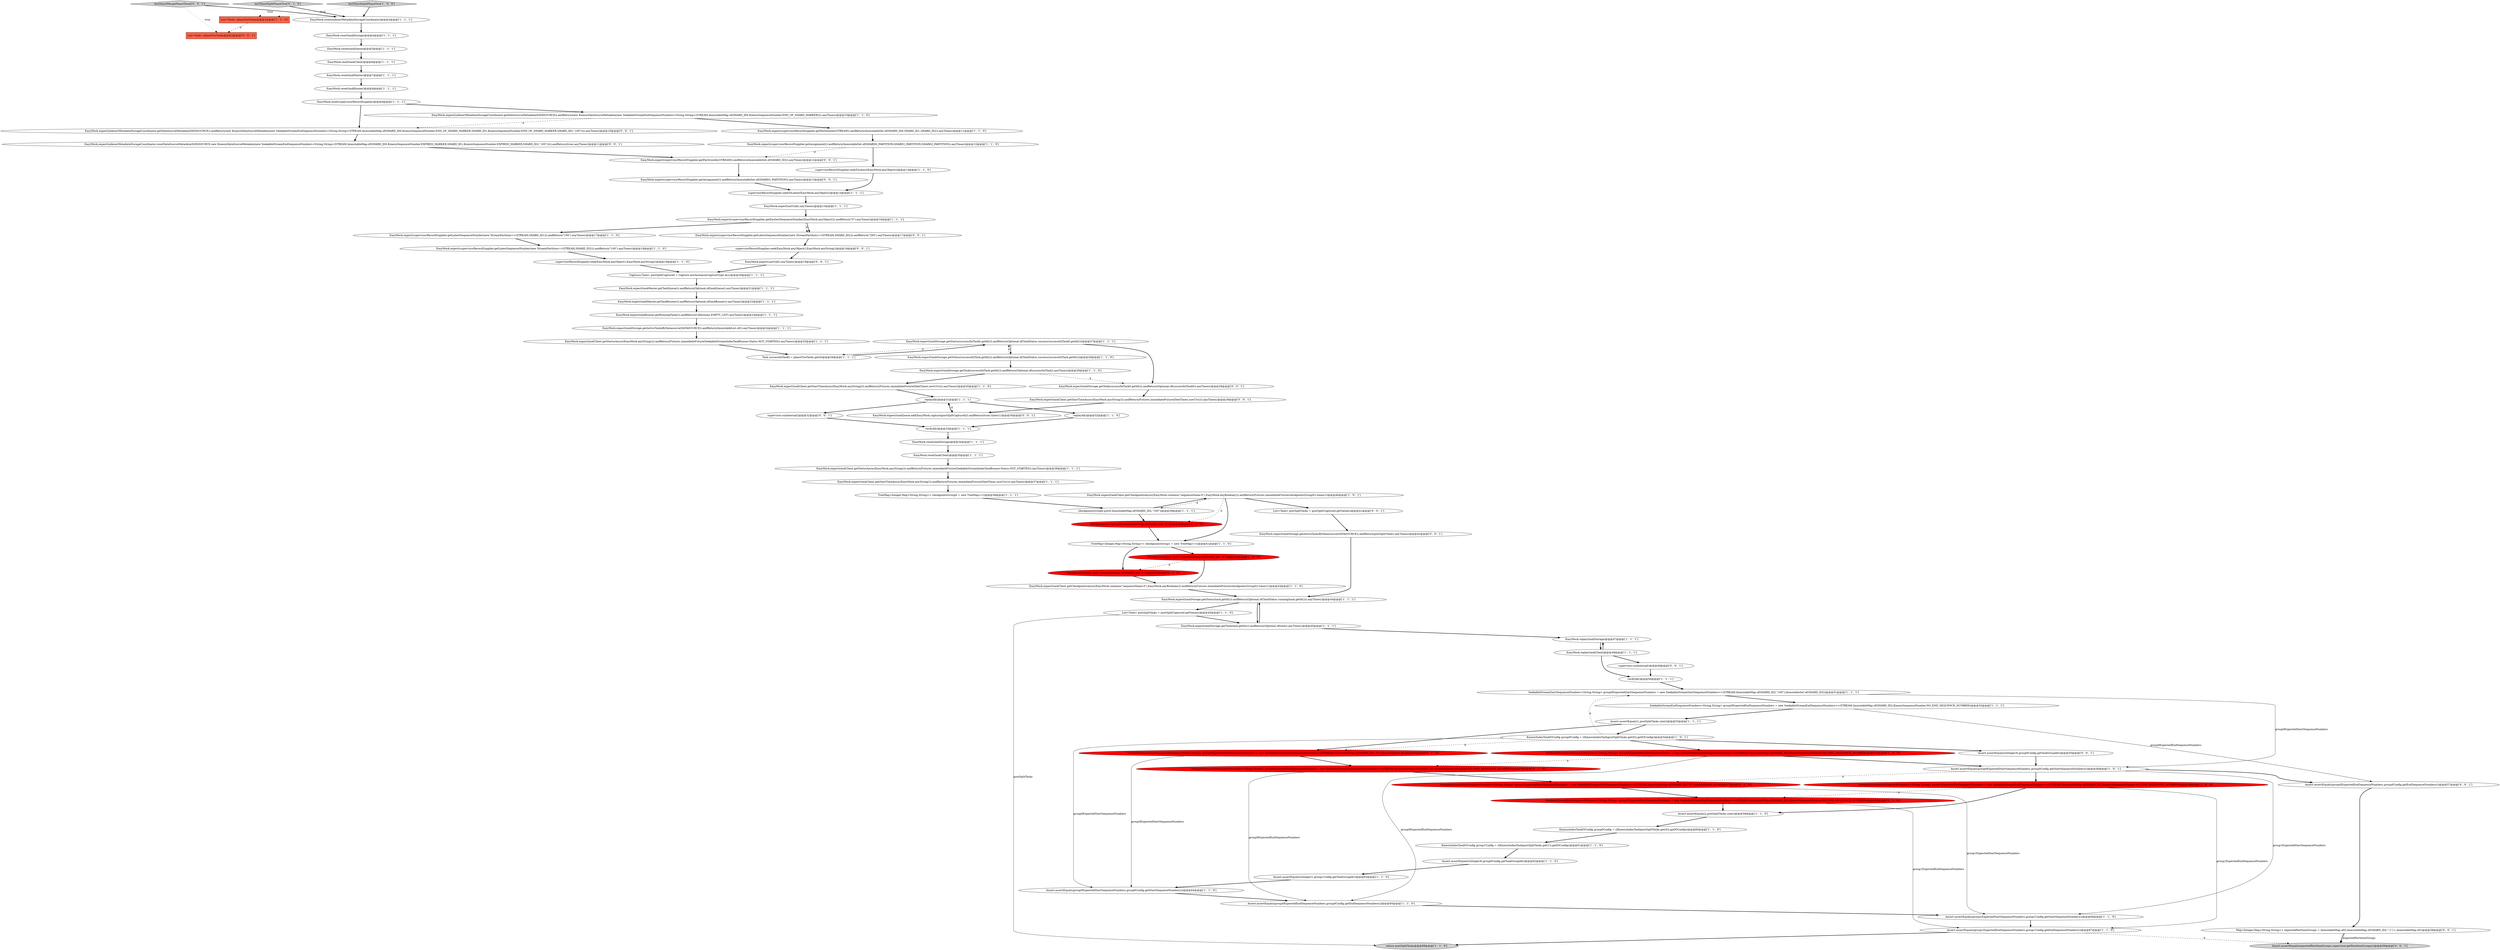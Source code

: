 digraph {
90 [style = filled, label = "EasyMock.expect(taskStorage.getActiveTasksByDatasource(DATASOURCE)).andReturn(postSplitTasks).anyTimes()@@@42@@@['0', '0', '1']", fillcolor = white, shape = ellipse image = "AAA0AAABBB3BBB"];
46 [style = filled, label = "List<Task> postSplitTasks = postSplitCaptured.getValues()@@@45@@@['1', '1', '0']", fillcolor = white, shape = ellipse image = "AAA0AAABBB1BBB"];
45 [style = filled, label = "EasyMock.expect(taskClient.getCheckpointsAsync(EasyMock.contains(\"sequenceName-0\"),EasyMock.anyBoolean())).andReturn(Futures.immediateFuture(checkpointsGroup0)).times(1)@@@40@@@['1', '0', '1']", fillcolor = white, shape = ellipse image = "AAA0AAABBB1BBB"];
54 [style = filled, label = "EasyMock.expect(taskMaster.getTaskRunner()).andReturn(Optional.of(taskRunner)).anyTimes()@@@22@@@['1', '1', '1']", fillcolor = white, shape = ellipse image = "AAA0AAABBB1BBB"];
20 [style = filled, label = "EasyMock.expect(taskClient.getStatusAsync(EasyMock.anyString())).andReturn(Futures.immediateFuture(SeekableStreamIndexTaskRunner.Status.NOT_STARTED)).anyTimes()@@@25@@@['1', '1', '1']", fillcolor = white, shape = ellipse image = "AAA0AAABBB1BBB"];
78 [style = filled, label = "EasyMock.expect(supervisorRecordSupplier.getAssignment()).andReturn(ImmutableSet.of(SHARD2_PARTITION)).anyTimes()@@@13@@@['0', '0', '1']", fillcolor = white, shape = ellipse image = "AAA0AAABBB3BBB"];
69 [style = filled, label = "SeekableStreamStartSequenceNumbers<String,String> group0ExpectedStartSequenceNumbers = new SeekableStreamStartSequenceNumbers<>(STREAM,ImmutableMap.of(SHARD_ID1,\"0\"),ImmutableSet.of())@@@55@@@['0', '1', '0']", fillcolor = red, shape = ellipse image = "AAA1AAABBB2BBB"];
17 [style = filled, label = "supervisorRecordSupplier.seekToLatest(EasyMock.anyObject())@@@13@@@['1', '1', '0']", fillcolor = white, shape = ellipse image = "AAA0AAABBB1BBB"];
65 [style = filled, label = "Assert.assertEquals(1,postSplitTasks.size())@@@53@@@['1', '1', '1']", fillcolor = white, shape = ellipse image = "AAA0AAABBB1BBB"];
23 [style = filled, label = "Assert.assertEquals(2,postSplitTasks.size())@@@59@@@['1', '1', '0']", fillcolor = white, shape = ellipse image = "AAA0AAABBB1BBB"];
10 [style = filled, label = "return postSplitTasks@@@68@@@['1', '1', '0']", fillcolor = lightgray, shape = ellipse image = "AAA0AAABBB1BBB"];
24 [style = filled, label = "EasyMock.expect(supervisorRecordSupplier.getEarliestSequenceNumber(EasyMock.anyObject())).andReturn(\"0\").anyTimes()@@@16@@@['1', '1', '1']", fillcolor = white, shape = ellipse image = "AAA0AAABBB1BBB"];
41 [style = filled, label = "EasyMock.reset(taskClient)@@@6@@@['1', '1', '1']", fillcolor = white, shape = ellipse image = "AAA0AAABBB1BBB"];
28 [style = filled, label = "Assert.assertEquals((Integer)1,group1Config.getTaskGroupId())@@@63@@@['1', '1', '0']", fillcolor = white, shape = ellipse image = "AAA0AAABBB1BBB"];
44 [style = filled, label = "EasyMock.expect(supervisorRecordSupplier.getLatestSequenceNumber(new StreamPartition<>(STREAM,SHARD_ID1))).andReturn(\"100\").anyTimes()@@@17@@@['1', '1', '0']", fillcolor = white, shape = ellipse image = "AAA0AAABBB1BBB"];
64 [style = filled, label = "EasyMock.expect(taskClient.getCheckpointsAsync(EasyMock.contains(\"sequenceName-0\"),EasyMock.anyBoolean())).andReturn(Futures.immediateFuture(checkpointsGroup0)).times(1)@@@43@@@['1', '1', '0']", fillcolor = white, shape = ellipse image = "AAA0AAABBB1BBB"];
34 [style = filled, label = "EasyMock.reset(taskQueue)@@@5@@@['1', '1', '1']", fillcolor = white, shape = ellipse image = "AAA0AAABBB1BBB"];
33 [style = filled, label = "EasyMock.expect(taskMaster.getTaskQueue()).andReturn(Optional.of(taskQueue)).anyTimes()@@@21@@@['1', '1', '1']", fillcolor = white, shape = ellipse image = "AAA0AAABBB1BBB"];
61 [style = filled, label = "EasyMock.reset(taskClient)@@@35@@@['1', '1', '1']", fillcolor = white, shape = ellipse image = "AAA0AAABBB1BBB"];
11 [style = filled, label = "EasyMock.reset(taskStorage)@@@4@@@['1', '1', '1']", fillcolor = white, shape = ellipse image = "AAA0AAABBB1BBB"];
0 [style = filled, label = "checkpointsGroup0.put(0,ImmutableMap.of(SHARD_ID2,\"100\"))@@@39@@@['1', '1', '1']", fillcolor = white, shape = ellipse image = "AAA0AAABBB1BBB"];
50 [style = filled, label = "TreeMap<Integer,Map<String,String>> checkpointsGroup1 = new TreeMap<>()@@@41@@@['1', '1', '0']", fillcolor = white, shape = ellipse image = "AAA0AAABBB1BBB"];
22 [style = filled, label = "Assert.assertEquals(group1ExpectedEndSequenceNumbers,group1Config.getEndSequenceNumbers())@@@67@@@['1', '1', '0']", fillcolor = white, shape = ellipse image = "AAA0AAABBB1BBB"];
84 [style = filled, label = "List<Task> postSplitTasks = postSplitCaptured.getValues()@@@41@@@['0', '0', '1']", fillcolor = white, shape = ellipse image = "AAA0AAABBB3BBB"];
35 [style = filled, label = "EasyMock.expect(supervisorRecordSupplier.getLatestSequenceNumber(new StreamPartition<>(STREAM,SHARD_ID2))).andReturn(\"100\").anyTimes()@@@18@@@['1', '1', '0']", fillcolor = white, shape = ellipse image = "AAA0AAABBB1BBB"];
59 [style = filled, label = "KinesisIndexTaskIOConfig group0Config = ((KinesisIndexTask)postSplitTasks.get(0)).getIOConfig()@@@60@@@['1', '1', '0']", fillcolor = white, shape = ellipse image = "AAA0AAABBB1BBB"];
89 [style = filled, label = "Assert.assertEquals((Integer)0,group0Config.getTaskGroupId())@@@55@@@['0', '0', '1']", fillcolor = white, shape = ellipse image = "AAA0AAABBB3BBB"];
86 [style = filled, label = "EasyMock.expect(indexerMetadataStorageCoordinator.getDataSourceMetadata(DATASOURCE)).andReturn(new KinesisDataSourceMetadata(new SeekableStreamEndSequenceNumbers<String,String>(STREAM,ImmutableMap.of(SHARD_ID0,KinesisSequenceNumber.END_OF_SHARD_MARKER,SHARD_ID1,KinesisSequenceNumber.END_OF_SHARD_MARKER,SHARD_ID2,\"100\")))).anyTimes()@@@10@@@['0', '0', '1']", fillcolor = white, shape = ellipse image = "AAA0AAABBB3BBB"];
14 [style = filled, label = "SeekableStreamEndSequenceNumbers<String,String> group1ExpectedEndSequenceNumbers = new SeekableStreamEndSequenceNumbers<>(STREAM,ImmutableMap.of(SHARD_ID1,KinesisSequenceNumber.NO_END_SEQUENCE_NUMBER))@@@58@@@['1', '0', '0']", fillcolor = red, shape = ellipse image = "AAA1AAABBB1BBB"];
19 [style = filled, label = "replayAll()@@@31@@@['1', '1', '1']", fillcolor = white, shape = ellipse image = "AAA0AAABBB1BBB"];
9 [style = filled, label = "EasyMock.expect(taskClient.getStartTimeAsync(EasyMock.anyString())).andReturn(Futures.immediateFuture(DateTimes.nowUtc())).anyTimes()@@@30@@@['1', '1', '0']", fillcolor = white, shape = ellipse image = "AAA0AAABBB1BBB"];
47 [style = filled, label = "verifyAll()@@@50@@@['1', '1', '1']", fillcolor = white, shape = ellipse image = "AAA0AAABBB1BBB"];
53 [style = filled, label = "EasyMock.replay(taskClient)@@@48@@@['1', '1', '1']", fillcolor = white, shape = ellipse image = "AAA0AAABBB1BBB"];
87 [style = filled, label = "EasyMock.expectLastCall().anyTimes()@@@19@@@['0', '0', '1']", fillcolor = white, shape = ellipse image = "AAA0AAABBB3BBB"];
62 [style = filled, label = "EasyMock.expect(supervisorRecordSupplier.getAssignment()).andReturn(ImmutableSet.of(SHARD0_PARTITION,SHARD1_PARTITION,SHARD2_PARTITION)).anyTimes()@@@12@@@['1', '1', '0']", fillcolor = white, shape = ellipse image = "AAA0AAABBB1BBB"];
4 [style = filled, label = "EasyMock.reset(taskMaster)@@@7@@@['1', '1', '1']", fillcolor = white, shape = ellipse image = "AAA0AAABBB1BBB"];
8 [style = filled, label = "Assert.assertEquals(group0ExpectedEndSequenceNumbers,group0Config.getEndSequenceNumbers())@@@65@@@['1', '1', '0']", fillcolor = white, shape = ellipse image = "AAA0AAABBB1BBB"];
32 [style = filled, label = "EasyMock.expect(taskStorage.getActiveTasksByDatasource(DATASOURCE)).andReturn(ImmutableList.of()).anyTimes()@@@24@@@['1', '1', '1']", fillcolor = white, shape = ellipse image = "AAA0AAABBB1BBB"];
79 [style = filled, label = "Map<Integer,Map<String,String>> expectedPartitionGroups = ImmutableMap.of(0,ImmutableMap.of(SHARD_ID2,\"-1\"),1,ImmutableMap.of())@@@58@@@['0', '0', '1']", fillcolor = white, shape = ellipse image = "AAA0AAABBB3BBB"];
1 [style = filled, label = "supervisorRecordSupplier.seek(EasyMock.anyObject(),EasyMock.anyString())@@@19@@@['1', '1', '0']", fillcolor = white, shape = ellipse image = "AAA0AAABBB1BBB"];
68 [style = filled, label = "SeekableStreamEndSequenceNumbers<String,String> group1ExpectedEndSequenceNumbers = new SeekableStreamEndSequenceNumbers<>(STREAM,ImmutableMap.of(SHARD_ID2,KinesisSequenceNumber.NO_END_SEQUENCE_NUMBER))@@@58@@@['0', '1', '0']", fillcolor = red, shape = ellipse image = "AAA1AAABBB2BBB"];
36 [style = filled, label = "SeekableStreamEndSequenceNumbers<String,String> group0ExpectedEndSequenceNumbers = new SeekableStreamEndSequenceNumbers<>(STREAM,ImmutableMap.of(SHARD_ID2,KinesisSequenceNumber.NO_END_SEQUENCE_NUMBER))@@@52@@@['1', '1', '1']", fillcolor = white, shape = ellipse image = "AAA0AAABBB1BBB"];
91 [style = filled, label = "supervisor.runInternal()@@@49@@@['0', '0', '1']", fillcolor = white, shape = ellipse image = "AAA0AAABBB3BBB"];
49 [style = filled, label = "EasyMock.expect(taskRunner.getRunningTasks()).andReturn(Collections.EMPTY_LIST).anyTimes()@@@23@@@['1', '1', '1']", fillcolor = white, shape = ellipse image = "AAA0AAABBB1BBB"];
67 [style = filled, label = "checkpointsGroup1.put(1,ImmutableMap.of(SHARD_ID2,\"0\"))@@@42@@@['0', '1', '0']", fillcolor = red, shape = ellipse image = "AAA1AAABBB2BBB"];
18 [style = filled, label = "EasyMock.expect(taskStorage.getStatus(successfulTask.getId())).andReturn(Optional.of(TaskStatus.success(successfulTask.getId())))@@@28@@@['1', '1', '0']", fillcolor = white, shape = ellipse image = "AAA0AAABBB1BBB"];
56 [style = filled, label = "checkpointsGroup1.put(1,ImmutableMap.of(SHARD_ID1,\"0\"))@@@42@@@['1', '0', '0']", fillcolor = red, shape = ellipse image = "AAA1AAABBB1BBB"];
39 [style = filled, label = "KinesisIndexTaskIOConfig group0Config = ((KinesisIndexTask)postSplitTasks.get(0)).getIOConfig()@@@54@@@['1', '0', '1']", fillcolor = white, shape = ellipse image = "AAA0AAABBB1BBB"];
40 [style = filled, label = "EasyMock.expect(taskStorage.getTask(task.getId())).andReturn(Optional.of(task)).anyTimes()@@@45@@@['1', '1', '1']", fillcolor = white, shape = ellipse image = "AAA0AAABBB1BBB"];
51 [style = filled, label = "EasyMock.expect(taskStorage.getStatus(task.getId())).andReturn(Optional.of(TaskStatus.running(task.getId()))).anyTimes()@@@44@@@['1', '1', '1']", fillcolor = white, shape = ellipse image = "AAA0AAABBB1BBB"];
77 [style = filled, label = "EasyMock.expect(indexerMetadataStorageCoordinator.resetDataSourceMetadata(DATASOURCE,new KinesisDataSourceMetadata(new SeekableStreamEndSequenceNumbers<String,String>(STREAM,ImmutableMap.of(SHARD_ID0,KinesisSequenceNumber.EXPIRED_MARKER,SHARD_ID1,KinesisSequenceNumber.EXPIRED_MARKER,SHARD_ID2,\"100\"))))).andReturn(true).anyTimes()@@@11@@@['0', '0', '1']", fillcolor = white, shape = ellipse image = "AAA0AAABBB3BBB"];
38 [style = filled, label = "Task successfulTask0 = phaseTwoTasks.get(0)@@@26@@@['1', '1', '1']", fillcolor = white, shape = ellipse image = "AAA0AAABBB1BBB"];
21 [style = filled, label = "EasyMock.expect(taskStorage.getStatus(successfulTask0.getId())).andReturn(Optional.of(TaskStatus.success(successfulTask0.getId())))@@@27@@@['1', '1', '1']", fillcolor = white, shape = ellipse image = "AAA0AAABBB1BBB"];
42 [style = filled, label = "replayAll()@@@32@@@['1', '1', '0']", fillcolor = white, shape = ellipse image = "AAA0AAABBB1BBB"];
25 [style = filled, label = "EasyMock.expect(taskClient.getStartTimeAsync(EasyMock.anyString())).andReturn(Futures.immediateFuture(DateTimes.nowUtc())).anyTimes()@@@37@@@['1', '1', '1']", fillcolor = white, shape = ellipse image = "AAA0AAABBB1BBB"];
43 [style = filled, label = "EasyMock.expect(taskClient.getStatusAsync(EasyMock.anyString())).andReturn(Futures.immediateFuture(SeekableStreamIndexTaskRunner.Status.NOT_STARTED)).anyTimes()@@@36@@@['1', '1', '1']", fillcolor = white, shape = ellipse image = "AAA0AAABBB1BBB"];
58 [style = filled, label = "Assert.assertEquals((Integer)0,group0Config.getTaskGroupId())@@@62@@@['1', '1', '0']", fillcolor = white, shape = ellipse image = "AAA0AAABBB1BBB"];
72 [style = filled, label = "checkpointsGroup0.put(0,ImmutableMap.of(SHARD_ID1,\"0\"))@@@40@@@['0', '1', '0']", fillcolor = red, shape = ellipse image = "AAA1AAABBB2BBB"];
7 [style = filled, label = "Assert.assertEquals(group0ExpectedStartSequenceNumbers,group0Config.getStartSequenceNumbers())@@@64@@@['1', '1', '0']", fillcolor = white, shape = ellipse image = "AAA0AAABBB1BBB"];
52 [style = filled, label = "EasyMock.expectLastCall().anyTimes()@@@15@@@['1', '1', '1']", fillcolor = white, shape = ellipse image = "AAA0AAABBB1BBB"];
76 [style = filled, label = "supervisor.runInternal()@@@32@@@['0', '0', '1']", fillcolor = white, shape = ellipse image = "AAA0AAABBB3BBB"];
74 [style = filled, label = "Assert.assertEquals(expectedPartitionGroups,supervisor.getPartitionGroups())@@@59@@@['0', '0', '1']", fillcolor = lightgray, shape = ellipse image = "AAA0AAABBB3BBB"];
81 [style = filled, label = "EasyMock.expect(supervisorRecordSupplier.getPartitionIds(STREAM)).andReturn(ImmutableSet.of(SHARD_ID2)).anyTimes()@@@12@@@['0', '0', '1']", fillcolor = white, shape = ellipse image = "AAA0AAABBB3BBB"];
31 [style = filled, label = "verifyAll()@@@33@@@['1', '1', '1']", fillcolor = white, shape = ellipse image = "AAA0AAABBB1BBB"];
83 [style = filled, label = "List<Task> phaseTwoTasks@@@2@@@['0', '0', '1']", fillcolor = tomato, shape = box image = "AAA0AAABBB3BBB"];
92 [style = filled, label = "supervisorRecordSupplier.seek(EasyMock.anyObject(),EasyMock.anyString())@@@18@@@['0', '0', '1']", fillcolor = white, shape = ellipse image = "AAA0AAABBB3BBB"];
63 [style = filled, label = "Assert.assertEquals(group0ExpectedStartSequenceNumbers,group0Config.getStartSequenceNumbers())@@@56@@@['1', '0', '1']", fillcolor = white, shape = ellipse image = "AAA0AAABBB1BBB"];
73 [style = filled, label = "EasyMock.expect(taskStorage.getTask(successfulTask0.getId())).andReturn(Optional.of(successfulTask0)).anyTimes()@@@28@@@['0', '0', '1']", fillcolor = white, shape = ellipse image = "AAA0AAABBB3BBB"];
5 [style = filled, label = "EasyMock.reset(indexerMetadataStorageCoordinator)@@@3@@@['1', '1', '1']", fillcolor = white, shape = ellipse image = "AAA0AAABBB1BBB"];
57 [style = filled, label = "KinesisIndexTaskIOConfig group1Config = ((KinesisIndexTask)postSplitTasks.get(1)).getIOConfig()@@@61@@@['1', '1', '0']", fillcolor = white, shape = ellipse image = "AAA0AAABBB1BBB"];
88 [style = filled, label = "EasyMock.expect(taskQueue.add(EasyMock.capture(postSplitCaptured))).andReturn(true).times(1)@@@30@@@['0', '0', '1']", fillcolor = white, shape = ellipse image = "AAA0AAABBB3BBB"];
30 [style = filled, label = "EasyMock.reset(taskRunner)@@@8@@@['1', '1', '1']", fillcolor = white, shape = ellipse image = "AAA0AAABBB1BBB"];
2 [style = filled, label = "SeekableStreamEndSequenceNumbers<String,String> group0ExpectedEndSequenceNumbers = new SeekableStreamEndSequenceNumbers<>(STREAM,ImmutableMap.of(SHARD_ID2,KinesisSequenceNumber.NO_END_SEQUENCE_NUMBER))@@@56@@@['1', '0', '0']", fillcolor = red, shape = ellipse image = "AAA1AAABBB1BBB"];
16 [style = filled, label = "Assert.assertEquals(group1ExpectedStartSequenceNumbers,group1Config.getStartSequenceNumbers())@@@66@@@['1', '1', '0']", fillcolor = white, shape = ellipse image = "AAA0AAABBB1BBB"];
60 [style = filled, label = "EasyMock.reset(supervisorRecordSupplier)@@@9@@@['1', '1', '1']", fillcolor = white, shape = ellipse image = "AAA0AAABBB1BBB"];
15 [style = filled, label = "EasyMock.replay(taskStorage)@@@47@@@['1', '1', '1']", fillcolor = white, shape = ellipse image = "AAA0AAABBB1BBB"];
75 [style = filled, label = "EasyMock.expect(supervisorRecordSupplier.getLatestSequenceNumber(new StreamPartition<>(STREAM,SHARD_ID2))).andReturn(\"200\").anyTimes()@@@17@@@['0', '0', '1']", fillcolor = white, shape = ellipse image = "AAA0AAABBB3BBB"];
3 [style = filled, label = "SeekableStreamStartSequenceNumbers<String,String> group0ExpectedStartSequenceNumbers = new SeekableStreamStartSequenceNumbers<>(STREAM,ImmutableMap.of(SHARD_ID2,\"100\"),ImmutableSet.of(SHARD_ID2))@@@51@@@['1', '1', '1']", fillcolor = white, shape = ellipse image = "AAA0AAABBB1BBB"];
27 [style = filled, label = "Capture<Task> postSplitCaptured = Capture.newInstance(CaptureType.ALL)@@@20@@@['1', '1', '1']", fillcolor = white, shape = ellipse image = "AAA0AAABBB1BBB"];
70 [style = filled, label = "SeekableStreamStartSequenceNumbers<String,String> group1ExpectedStartSequenceNumbers = new SeekableStreamStartSequenceNumbers<>(STREAM,ImmutableMap.of(SHARD_ID2,\"0\"),ImmutableSet.of())@@@57@@@['0', '1', '0']", fillcolor = red, shape = ellipse image = "AAA1AAABBB2BBB"];
48 [style = filled, label = "supervisorRecordSupplier.seekToLatest(EasyMock.anyObject())@@@14@@@['1', '1', '1']", fillcolor = white, shape = ellipse image = "AAA0AAABBB1BBB"];
37 [style = filled, label = "testShardSplitPhaseTwo['1', '0', '0']", fillcolor = lightgray, shape = diamond image = "AAA0AAABBB1BBB"];
13 [style = filled, label = "List<Task> phaseOneTasks@@@2@@@['1', '1', '0']", fillcolor = tomato, shape = box image = "AAA0AAABBB1BBB"];
12 [style = filled, label = "EasyMock.expect(indexerMetadataStorageCoordinator.getDataSourceMetadata(DATASOURCE)).andReturn(new KinesisDataSourceMetadata(new SeekableStreamEndSequenceNumbers<String,String>(STREAM,ImmutableMap.of(SHARD_ID0,KinesisSequenceNumber.END_OF_SHARD_MARKER)))).anyTimes()@@@10@@@['1', '1', '0']", fillcolor = white, shape = ellipse image = "AAA0AAABBB1BBB"];
80 [style = filled, label = "EasyMock.expect(taskClient.getStartTimeAsync(EasyMock.anyString())).andReturn(Futures.immediateFuture(DateTimes.nowUtc())).anyTimes()@@@29@@@['0', '0', '1']", fillcolor = white, shape = ellipse image = "AAA0AAABBB3BBB"];
66 [style = filled, label = "SeekableStreamEndSequenceNumbers<String,String> group0ExpectedEndSequenceNumbers = new SeekableStreamEndSequenceNumbers<>(STREAM,ImmutableMap.of(SHARD_ID1,KinesisSequenceNumber.NO_END_SEQUENCE_NUMBER))@@@56@@@['0', '1', '0']", fillcolor = red, shape = ellipse image = "AAA1AAABBB2BBB"];
26 [style = filled, label = "EasyMock.reset(taskStorage)@@@34@@@['1', '1', '1']", fillcolor = white, shape = ellipse image = "AAA0AAABBB1BBB"];
6 [style = filled, label = "EasyMock.expect(supervisorRecordSupplier.getPartitionIds(STREAM)).andReturn(ImmutableSet.of(SHARD_ID0,SHARD_ID1,SHARD_ID2)).anyTimes()@@@11@@@['1', '1', '0']", fillcolor = white, shape = ellipse image = "AAA0AAABBB1BBB"];
55 [style = filled, label = "TreeMap<Integer,Map<String,String>> checkpointsGroup0 = new TreeMap<>()@@@38@@@['1', '1', '1']", fillcolor = white, shape = ellipse image = "AAA0AAABBB1BBB"];
85 [style = filled, label = "testShardMergePhaseThree['0', '0', '1']", fillcolor = lightgray, shape = diamond image = "AAA0AAABBB3BBB"];
82 [style = filled, label = "Assert.assertEquals(group0ExpectedEndSequenceNumbers,group0Config.getEndSequenceNumbers())@@@57@@@['0', '0', '1']", fillcolor = white, shape = ellipse image = "AAA0AAABBB3BBB"];
71 [style = filled, label = "testShardSplitPhaseTwo['0', '1', '0']", fillcolor = lightgray, shape = diamond image = "AAA0AAABBB2BBB"];
29 [style = filled, label = "EasyMock.expect(taskStorage.getTask(successfulTask.getId())).andReturn(Optional.of(successfulTask)).anyTimes()@@@29@@@['1', '1', '0']", fillcolor = white, shape = ellipse image = "AAA0AAABBB1BBB"];
58->28 [style = bold, label=""];
8->16 [style = bold, label=""];
63->16 [style = solid, label="group1ExpectedStartSequenceNumbers"];
61->43 [style = bold, label=""];
64->51 [style = bold, label=""];
56->64 [style = bold, label=""];
44->35 [style = bold, label=""];
1->27 [style = bold, label=""];
81->78 [style = bold, label=""];
39->7 [style = solid, label="group0ExpectedStartSequenceNumbers"];
40->15 [style = bold, label=""];
59->57 [style = bold, label=""];
50->56 [style = bold, label=""];
53->47 [style = bold, label=""];
12->86 [style = dashed, label="0"];
57->58 [style = bold, label=""];
2->66 [style = dashed, label="0"];
7->8 [style = bold, label=""];
21->18 [style = bold, label=""];
3->63 [style = solid, label="group0ExpectedStartSequenceNumbers"];
92->87 [style = bold, label=""];
52->24 [style = bold, label=""];
37->5 [style = bold, label=""];
69->7 [style = solid, label="group0ExpectedStartSequenceNumbers"];
48->52 [style = bold, label=""];
3->36 [style = bold, label=""];
73->80 [style = bold, label=""];
18->21 [style = dashed, label="0"];
2->63 [style = bold, label=""];
65->69 [style = bold, label=""];
70->68 [style = bold, label=""];
26->61 [style = bold, label=""];
56->67 [style = dashed, label="0"];
27->33 [style = bold, label=""];
6->62 [style = bold, label=""];
32->20 [style = bold, label=""];
21->73 [style = bold, label=""];
85->5 [style = bold, label=""];
90->51 [style = bold, label=""];
19->42 [style = bold, label=""];
54->49 [style = bold, label=""];
67->64 [style = bold, label=""];
79->74 [style = solid, label="expectedPartitionGroups"];
40->51 [style = bold, label=""];
70->16 [style = solid, label="group1ExpectedStartSequenceNumbers"];
25->55 [style = bold, label=""];
39->89 [style = bold, label=""];
24->44 [style = bold, label=""];
41->4 [style = bold, label=""];
86->77 [style = bold, label=""];
42->31 [style = bold, label=""];
20->38 [style = bold, label=""];
50->67 [style = bold, label=""];
72->50 [style = bold, label=""];
89->63 [style = bold, label=""];
66->8 [style = solid, label="group0ExpectedEndSequenceNumbers"];
49->32 [style = bold, label=""];
77->81 [style = bold, label=""];
78->48 [style = bold, label=""];
2->8 [style = solid, label="group0ExpectedEndSequenceNumbers"];
65->39 [style = bold, label=""];
76->31 [style = bold, label=""];
80->88 [style = bold, label=""];
62->17 [style = bold, label=""];
5->11 [style = bold, label=""];
46->40 [style = bold, label=""];
23->59 [style = bold, label=""];
84->90 [style = bold, label=""];
63->14 [style = bold, label=""];
60->12 [style = bold, label=""];
19->76 [style = bold, label=""];
66->70 [style = bold, label=""];
91->47 [style = bold, label=""];
45->84 [style = bold, label=""];
47->3 [style = bold, label=""];
60->86 [style = bold, label=""];
87->27 [style = bold, label=""];
68->22 [style = solid, label="group1ExpectedEndSequenceNumbers"];
0->45 [style = bold, label=""];
29->73 [style = dashed, label="0"];
85->83 [style = dotted, label="true"];
14->68 [style = dashed, label="0"];
15->53 [style = bold, label=""];
71->5 [style = bold, label=""];
21->38 [style = dashed, label="0"];
24->75 [style = dashed, label="0"];
51->40 [style = bold, label=""];
31->26 [style = bold, label=""];
35->1 [style = bold, label=""];
13->83 [style = dashed, label="0"];
14->23 [style = bold, label=""];
39->2 [style = bold, label=""];
14->22 [style = solid, label="group1ExpectedEndSequenceNumbers"];
22->10 [style = bold, label=""];
45->0 [style = dashed, label="0"];
9->19 [style = bold, label=""];
46->10 [style = solid, label="postSplitTasks"];
0->72 [style = bold, label=""];
69->66 [style = bold, label=""];
63->82 [style = bold, label=""];
39->3 [style = dashed, label="0"];
29->9 [style = bold, label=""];
88->19 [style = bold, label=""];
22->74 [style = dashed, label="0"];
28->7 [style = bold, label=""];
63->70 [style = dashed, label="0"];
24->75 [style = bold, label=""];
71->13 [style = dotted, label="true"];
34->41 [style = bold, label=""];
55->0 [style = bold, label=""];
16->22 [style = bold, label=""];
12->6 [style = bold, label=""];
36->82 [style = solid, label="group0ExpectedEndSequenceNumbers"];
53->91 [style = bold, label=""];
51->46 [style = bold, label=""];
18->29 [style = bold, label=""];
19->88 [style = dashed, label="0"];
11->34 [style = bold, label=""];
45->72 [style = dashed, label="0"];
4->30 [style = bold, label=""];
45->50 [style = bold, label=""];
82->79 [style = bold, label=""];
17->48 [style = bold, label=""];
79->74 [style = bold, label=""];
38->21 [style = bold, label=""];
53->15 [style = bold, label=""];
39->69 [style = dashed, label="0"];
62->81 [style = dashed, label="0"];
43->25 [style = bold, label=""];
33->54 [style = bold, label=""];
36->65 [style = bold, label=""];
75->92 [style = bold, label=""];
37->13 [style = dotted, label="true"];
68->23 [style = bold, label=""];
30->60 [style = bold, label=""];
}
